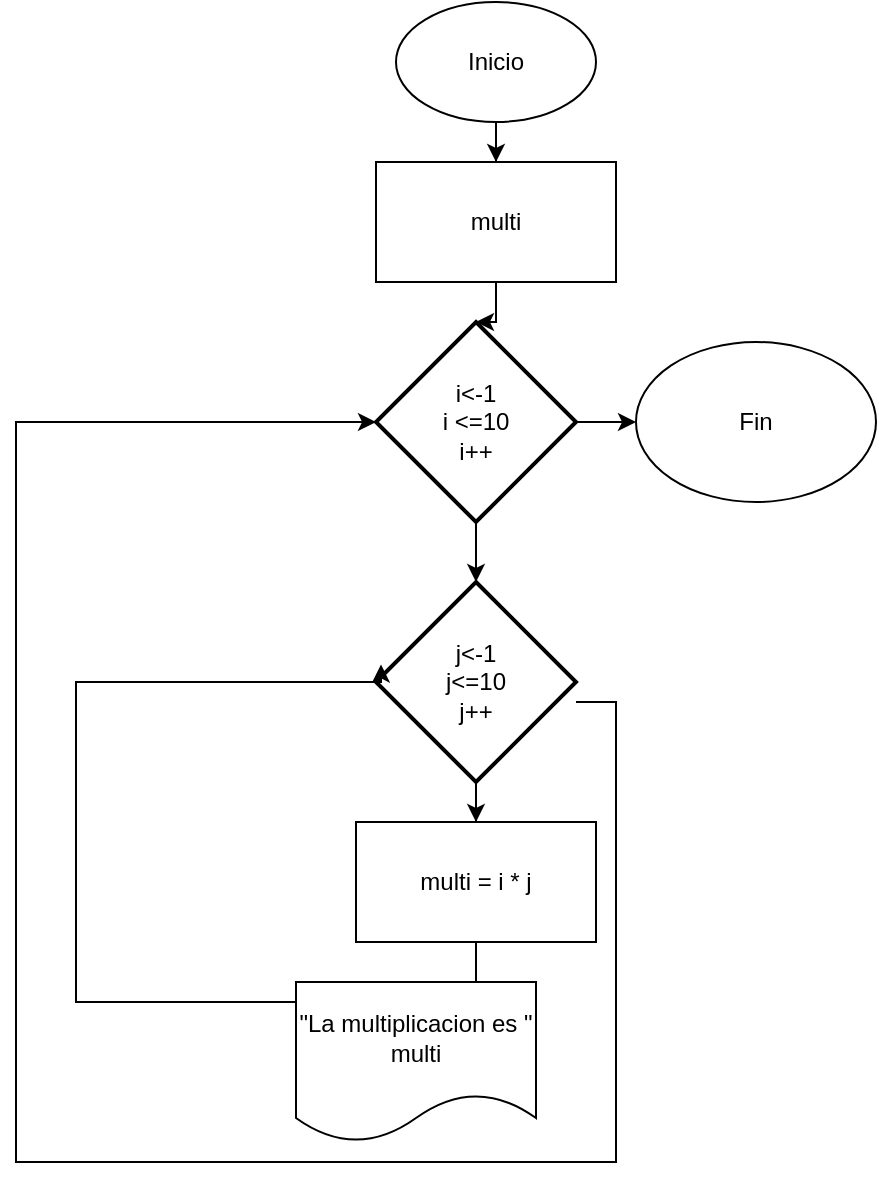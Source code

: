 <mxfile version="17.4.6" type="device"><diagram id="6fbEzHr7t_UmIw5wLY48" name="Page-1"><mxGraphModel dx="1100" dy="430" grid="1" gridSize="10" guides="1" tooltips="1" connect="1" arrows="1" fold="1" page="1" pageScale="1" pageWidth="827" pageHeight="1169" math="0" shadow="0"><root><mxCell id="0"/><mxCell id="1" parent="0"/><mxCell id="Y4Iu0uLU6l_MILASkPqk-16" style="edgeStyle=orthogonalEdgeStyle;rounded=0;orthogonalLoop=1;jettySize=auto;html=1;" edge="1" parent="1" source="Y4Iu0uLU6l_MILASkPqk-1" target="Y4Iu0uLU6l_MILASkPqk-3"><mxGeometry relative="1" as="geometry"/></mxCell><mxCell id="Y4Iu0uLU6l_MILASkPqk-1" value="Inicio" style="ellipse;whiteSpace=wrap;html=1;" vertex="1" parent="1"><mxGeometry x="330" width="100" height="60" as="geometry"/></mxCell><mxCell id="Y4Iu0uLU6l_MILASkPqk-17" style="edgeStyle=orthogonalEdgeStyle;rounded=0;orthogonalLoop=1;jettySize=auto;html=1;" edge="1" parent="1" source="Y4Iu0uLU6l_MILASkPqk-3" target="Y4Iu0uLU6l_MILASkPqk-4"><mxGeometry relative="1" as="geometry"/></mxCell><mxCell id="Y4Iu0uLU6l_MILASkPqk-3" value="multi" style="rounded=0;whiteSpace=wrap;html=1;" vertex="1" parent="1"><mxGeometry x="320" y="80" width="120" height="60" as="geometry"/></mxCell><mxCell id="Y4Iu0uLU6l_MILASkPqk-13" style="edgeStyle=orthogonalEdgeStyle;rounded=0;orthogonalLoop=1;jettySize=auto;html=1;" edge="1" parent="1" source="Y4Iu0uLU6l_MILASkPqk-4" target="Y4Iu0uLU6l_MILASkPqk-5"><mxGeometry relative="1" as="geometry"/></mxCell><mxCell id="Y4Iu0uLU6l_MILASkPqk-15" style="edgeStyle=orthogonalEdgeStyle;rounded=0;orthogonalLoop=1;jettySize=auto;html=1;" edge="1" parent="1" source="Y4Iu0uLU6l_MILASkPqk-4" target="Y4Iu0uLU6l_MILASkPqk-14"><mxGeometry relative="1" as="geometry"/></mxCell><mxCell id="Y4Iu0uLU6l_MILASkPqk-4" value="i&amp;lt;-1&lt;br&gt;i &amp;lt;=10&lt;br&gt;i++" style="strokeWidth=2;html=1;shape=mxgraph.flowchart.decision;whiteSpace=wrap;" vertex="1" parent="1"><mxGeometry x="320" y="160" width="100" height="100" as="geometry"/></mxCell><mxCell id="Y4Iu0uLU6l_MILASkPqk-10" style="edgeStyle=orthogonalEdgeStyle;rounded=0;orthogonalLoop=1;jettySize=auto;html=1;" edge="1" parent="1" source="Y4Iu0uLU6l_MILASkPqk-5" target="Y4Iu0uLU6l_MILASkPqk-6"><mxGeometry relative="1" as="geometry"/></mxCell><mxCell id="Y4Iu0uLU6l_MILASkPqk-12" style="edgeStyle=orthogonalEdgeStyle;rounded=0;orthogonalLoop=1;jettySize=auto;html=1;entryX=0;entryY=0.5;entryDx=0;entryDy=0;entryPerimeter=0;" edge="1" parent="1" source="Y4Iu0uLU6l_MILASkPqk-5" target="Y4Iu0uLU6l_MILASkPqk-4"><mxGeometry relative="1" as="geometry"><Array as="points"><mxPoint x="440" y="350"/><mxPoint x="440" y="580"/><mxPoint x="140" y="580"/><mxPoint x="140" y="210"/></Array></mxGeometry></mxCell><mxCell id="Y4Iu0uLU6l_MILASkPqk-5" value="j&amp;lt;-1&lt;br&gt;j&amp;lt;=10&lt;br&gt;j++" style="strokeWidth=2;html=1;shape=mxgraph.flowchart.decision;whiteSpace=wrap;" vertex="1" parent="1"><mxGeometry x="320" y="290" width="100" height="100" as="geometry"/></mxCell><mxCell id="Y4Iu0uLU6l_MILASkPqk-11" style="edgeStyle=orthogonalEdgeStyle;rounded=0;orthogonalLoop=1;jettySize=auto;html=1;entryX=0.667;entryY=0.194;entryDx=0;entryDy=0;entryPerimeter=0;" edge="1" parent="1" source="Y4Iu0uLU6l_MILASkPqk-6" target="Y4Iu0uLU6l_MILASkPqk-7"><mxGeometry relative="1" as="geometry"/></mxCell><mxCell id="Y4Iu0uLU6l_MILASkPqk-6" value="multi = i * j" style="rounded=0;whiteSpace=wrap;html=1;" vertex="1" parent="1"><mxGeometry x="310" y="410" width="120" height="60" as="geometry"/></mxCell><mxCell id="Y4Iu0uLU6l_MILASkPqk-8" style="edgeStyle=orthogonalEdgeStyle;rounded=0;orthogonalLoop=1;jettySize=auto;html=1;entryX=0.025;entryY=0.412;entryDx=0;entryDy=0;entryPerimeter=0;" edge="1" parent="1" source="Y4Iu0uLU6l_MILASkPqk-7" target="Y4Iu0uLU6l_MILASkPqk-5"><mxGeometry relative="1" as="geometry"><Array as="points"><mxPoint x="170" y="500"/><mxPoint x="170" y="340"/><mxPoint x="323" y="340"/></Array></mxGeometry></mxCell><mxCell id="Y4Iu0uLU6l_MILASkPqk-7" value="&quot;La multiplicacion es &quot; multi" style="shape=document;whiteSpace=wrap;html=1;boundedLbl=1;" vertex="1" parent="1"><mxGeometry x="280" y="490" width="120" height="80" as="geometry"/></mxCell><mxCell id="Y4Iu0uLU6l_MILASkPqk-14" value="Fin" style="ellipse;whiteSpace=wrap;html=1;" vertex="1" parent="1"><mxGeometry x="450" y="170" width="120" height="80" as="geometry"/></mxCell></root></mxGraphModel></diagram></mxfile>
